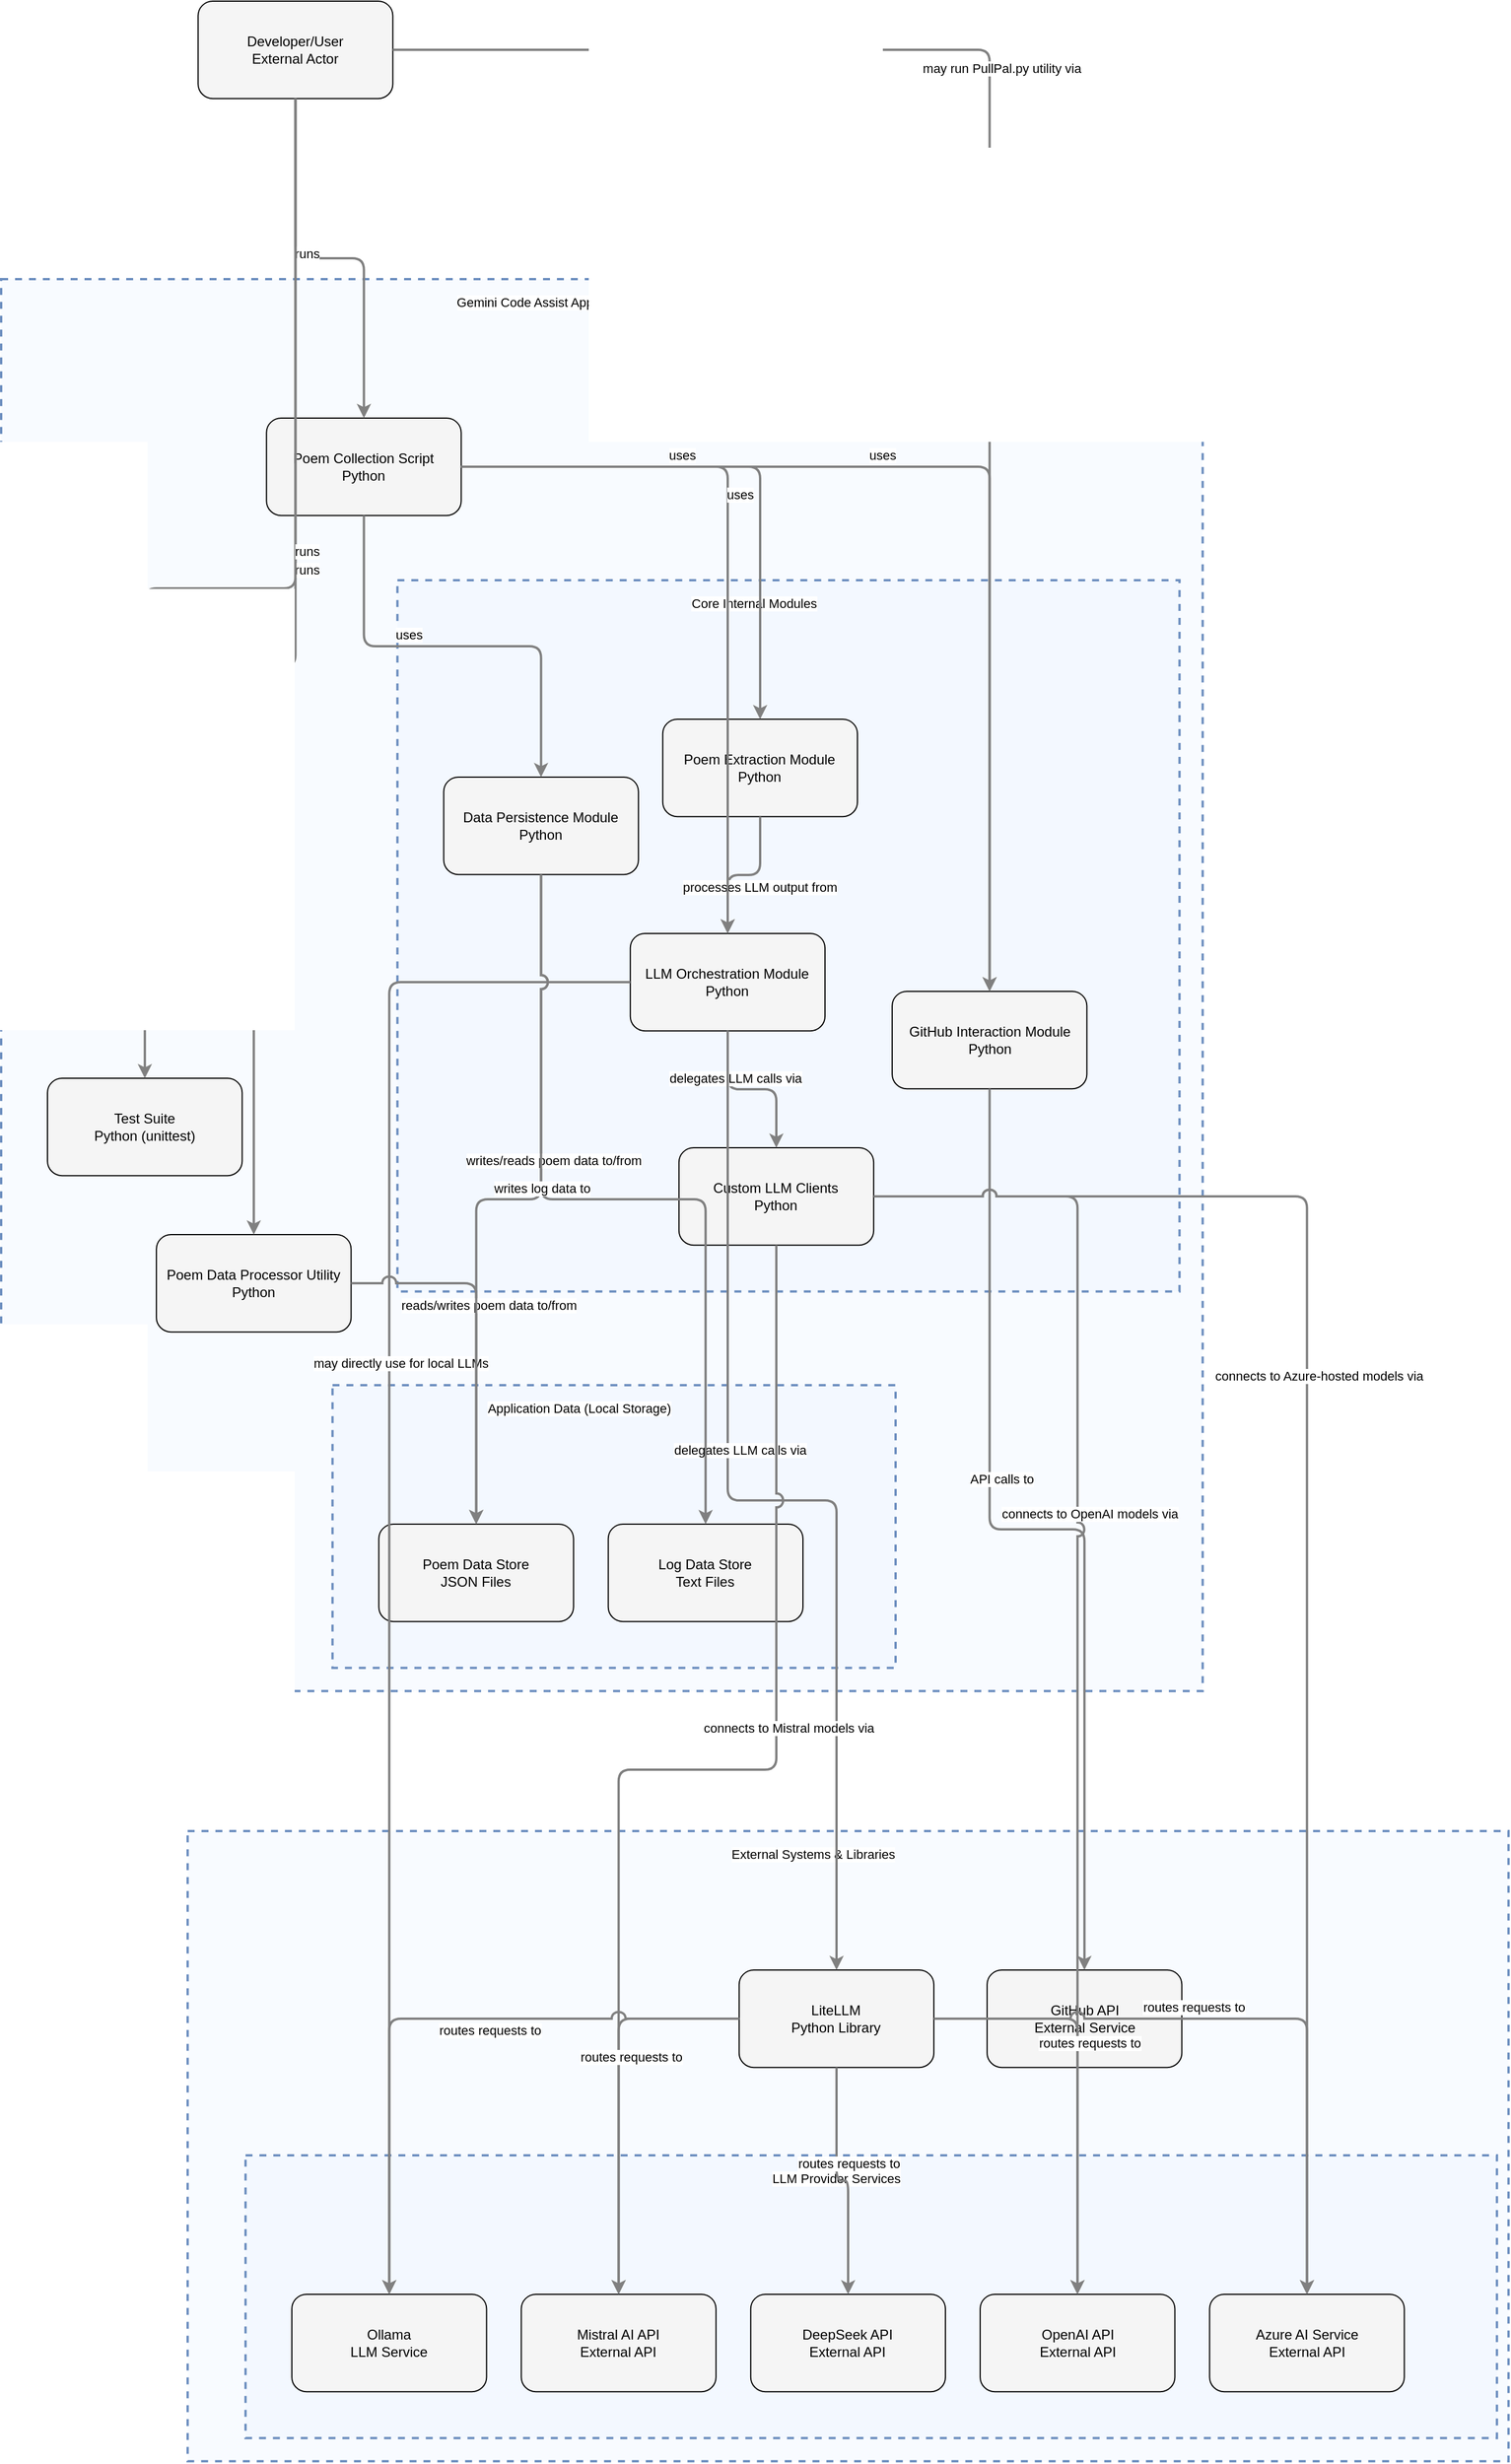 <?xml version="1.0" encoding="UTF-8"?>
      <mxfile version="14.6.5" type="device">
        <diagram id="codeviz-diagram" name="System Diagram">
          <mxGraphModel dx="1000" dy="1000" grid="1" gridSize="10" guides="1" tooltips="1" connect="1" arrows="1" fold="1" page="1" pageScale="1" pageWidth="1169" pageHeight="827" math="0" shadow="0">
            <root>
              <mxCell id="0"/>
              <mxCell id="1" parent="0"/>
              <mxCell id="2557" value="" style="html=1;whiteSpace=wrap;container=1;fillColor=#dae8fc;strokeColor=#6c8ebf;dashed=1;fillOpacity=20;strokeWidth=2;containerType=none;recursiveResize=0;movable=1;resizable=1;autosize=0;dropTarget=0" vertex="1" parent="2556">
                <mxGeometry x="50" y="280" width="1080.789" height="244.079" as="geometry"/>
              </mxCell>
              <mxCell id="2557_label" value="LLM Provider Services" style="edgeLabel;html=1;align=center;verticalAlign=middle;resizable=0;labelBackgroundColor=white;spacing=5" vertex="1" parent="2556">
                <mxGeometry x="58" y="288" width="1004.789" height="24" as="geometry"/>
              </mxCell>
<mxCell id="2559" value="" style="html=1;whiteSpace=wrap;container=1;fillColor=#dae8fc;strokeColor=#6c8ebf;dashed=1;fillOpacity=20;strokeWidth=2;containerType=none;recursiveResize=0;movable=1;resizable=1;autosize=0;dropTarget=0" vertex="1" parent="2558">
                <mxGeometry x="286.184" y="955" width="486.316" height="244.079" as="geometry"/>
              </mxCell>
              <mxCell id="2559_label" value="Application Data (Local Storage)" style="edgeLabel;html=1;align=center;verticalAlign=middle;resizable=0;labelBackgroundColor=white;spacing=5" vertex="1" parent="2558">
                <mxGeometry x="294.184" y="963" width="410.316" height="24" as="geometry"/>
              </mxCell>
<mxCell id="2560" value="" style="html=1;whiteSpace=wrap;container=1;fillColor=#dae8fc;strokeColor=#6c8ebf;dashed=1;fillOpacity=20;strokeWidth=2;containerType=none;recursiveResize=0;movable=1;resizable=1;autosize=0;dropTarget=0" vertex="1" parent="2558">
                <mxGeometry x="342.237" y="260" width="675.473" height="614.079" as="geometry"/>
              </mxCell>
              <mxCell id="2560_label" value="Core Internal Modules" style="edgeLabel;html=1;align=center;verticalAlign=middle;resizable=0;labelBackgroundColor=white;spacing=5" vertex="1" parent="2558">
                <mxGeometry x="350.237" y="268" width="599.473" height="24" as="geometry"/>
              </mxCell>
<mxCell id="2556" value="" style="html=1;whiteSpace=wrap;container=1;fillColor=#dae8fc;strokeColor=#6c8ebf;dashed=1;fillOpacity=20;strokeWidth=2;containerType=none;recursiveResize=0;movable=1;resizable=1;autosize=0;dropTarget=0" vertex="1" parent="1">
                <mxGeometry x="183.066" y="1592" width="1140.789" height="544.079" as="geometry"/>
              </mxCell>
              <mxCell id="2556_label" value="External Systems &amp; Libraries" style="edgeLabel;html=1;align=center;verticalAlign=middle;resizable=0;labelBackgroundColor=white;spacing=5" vertex="1" parent="1">
                <mxGeometry x="191.066" y="1600" width="1064.789" height="24" as="geometry"/>
              </mxCell>
<mxCell id="2558" value="" style="html=1;whiteSpace=wrap;container=1;fillColor=#dae8fc;strokeColor=#6c8ebf;dashed=1;fillOpacity=20;strokeWidth=2;containerType=none;recursiveResize=0;movable=1;resizable=1;autosize=0;dropTarget=0" vertex="1" parent="1">
                <mxGeometry x="22" y="252" width="1037.71" height="1219.079" as="geometry"/>
              </mxCell>
              <mxCell id="2558_label" value="Gemini Code Assist Application System" style="edgeLabel;html=1;align=center;verticalAlign=middle;resizable=0;labelBackgroundColor=white;spacing=5" vertex="1" parent="1">
                <mxGeometry x="30" y="260" width="961.71" height="24" as="geometry"/>
              </mxCell>
              <mxCell id="2561" value="Developer/User&lt;br&gt;External Actor" style="rounded=1;whiteSpace=wrap;html=1;fillColor=#f5f5f5" vertex="1" parent="1">
                    <mxGeometry x="192.118" y="12" width="168.158" height="84.079" as="geometry"/>
                  </mxCell>
<mxCell id="2562" value="Poem Collection Script&lt;br&gt;Python" style="rounded=1;whiteSpace=wrap;html=1;fillColor=#f5f5f5" vertex="1" parent="2558">
                    <mxGeometry x="229.158" y="120" width="168.158" height="84.079" as="geometry"/>
                  </mxCell>
<mxCell id="2563" value="Poem Data Processor Utility&lt;br&gt;Python" style="rounded=1;whiteSpace=wrap;html=1;fillColor=#f5f5f5" vertex="1" parent="2558">
                    <mxGeometry x="134.079" y="825" width="168.158" height="84.079" as="geometry"/>
                  </mxCell>
<mxCell id="2571" value="Test Suite&lt;br&gt;Python (unittest)" style="rounded=1;whiteSpace=wrap;html=1;fillColor=#f5f5f5" vertex="1" parent="2558">
                    <mxGeometry x="40" y="690" width="168.158" height="84.079" as="geometry"/>
                  </mxCell>
<mxCell id="2572" value="GitHub API&lt;br&gt;External Service" style="rounded=1;whiteSpace=wrap;html=1;fillColor=#f5f5f5" vertex="1" parent="2556">
                    <mxGeometry x="690.473" y="120" width="168.158" height="84.079" as="geometry"/>
                  </mxCell>
<mxCell id="2573" value="LiteLLM&lt;br&gt;Python Library" style="rounded=1;whiteSpace=wrap;html=1;fillColor=#f5f5f5" vertex="1" parent="2556">
                    <mxGeometry x="476.316" y="120" width="168.158" height="84.079" as="geometry"/>
                  </mxCell>
<mxCell id="2564" value="GitHub Interaction Module&lt;br&gt;Python" style="rounded=1;whiteSpace=wrap;html=1;fillColor=#f5f5f5" vertex="1" parent="2560">
                    <mxGeometry x="427.316" y="355" width="168.158" height="84.079" as="geometry"/>
                  </mxCell>
<mxCell id="2565" value="LLM Orchestration Module&lt;br&gt;Python" style="rounded=1;whiteSpace=wrap;html=1;fillColor=#f5f5f5" vertex="1" parent="2560">
                    <mxGeometry x="201.132" y="305" width="168.158" height="84.079" as="geometry"/>
                  </mxCell>
<mxCell id="2566" value="Custom LLM Clients&lt;br&gt;Python" style="rounded=1;whiteSpace=wrap;html=1;fillColor=#f5f5f5" vertex="1" parent="2560">
                    <mxGeometry x="243.171" y="490" width="168.158" height="84.079" as="geometry"/>
                  </mxCell>
<mxCell id="2567" value="Poem Extraction Module&lt;br&gt;Python" style="rounded=1;whiteSpace=wrap;html=1;fillColor=#f5f5f5" vertex="1" parent="2560">
                    <mxGeometry x="229.158" y="120" width="168.158" height="84.079" as="geometry"/>
                  </mxCell>
<mxCell id="2568" value="Data Persistence Module&lt;br&gt;Python" style="rounded=1;whiteSpace=wrap;html=1;fillColor=#f5f5f5" vertex="1" parent="2560">
                    <mxGeometry x="40" y="170" width="168.158" height="84.079" as="geometry"/>
                  </mxCell>
<mxCell id="2569" value="Poem Data Store&lt;br&gt;JSON Files" style="rounded=1;whiteSpace=wrap;html=1;fillColor=#f5f5f5" vertex="1" parent="2559">
                    <mxGeometry x="40" y="120" width="168.158" height="84.079" as="geometry"/>
                  </mxCell>
<mxCell id="2570" value="Log Data Store&lt;br&gt;Text Files" style="rounded=1;whiteSpace=wrap;html=1;fillColor=#f5f5f5" vertex="1" parent="2559">
                    <mxGeometry x="238.158" y="120" width="168.158" height="84.079" as="geometry"/>
                  </mxCell>
<mxCell id="2574" value="Azure AI Service&lt;br&gt;External API" style="rounded=1;whiteSpace=wrap;html=1;fillColor=#f5f5f5" vertex="1" parent="2557">
                    <mxGeometry x="832.631" y="120" width="168.158" height="84.079" as="geometry"/>
                  </mxCell>
<mxCell id="2575" value="OpenAI API&lt;br&gt;External API" style="rounded=1;whiteSpace=wrap;html=1;fillColor=#f5f5f5" vertex="1" parent="2557">
                    <mxGeometry x="634.473" y="120" width="168.158" height="84.079" as="geometry"/>
                  </mxCell>
<mxCell id="2576" value="Mistral AI API&lt;br&gt;External API" style="rounded=1;whiteSpace=wrap;html=1;fillColor=#f5f5f5" vertex="1" parent="2557">
                    <mxGeometry x="238.158" y="120" width="168.158" height="84.079" as="geometry"/>
                  </mxCell>
<mxCell id="2577" value="DeepSeek API&lt;br&gt;External API" style="rounded=1;whiteSpace=wrap;html=1;fillColor=#f5f5f5" vertex="1" parent="2557">
                    <mxGeometry x="436.316" y="120" width="168.158" height="84.079" as="geometry"/>
                  </mxCell>
<mxCell id="2578" value="Ollama&lt;br&gt;LLM Service" style="rounded=1;whiteSpace=wrap;html=1;fillColor=#f5f5f5" vertex="1" parent="2557">
                    <mxGeometry x="40" y="120" width="168.158" height="84.079" as="geometry"/>
                  </mxCell>
              <mxCell id="edge-8642" style="edgeStyle=orthogonalEdgeStyle;rounded=1;orthogonalLoop=1;jettySize=auto;html=1;strokeColor=#808080;strokeWidth=2;jumpStyle=arc;jumpSize=10;spacing=15;labelBackgroundColor=white;labelBorderColor=none" edge="1" parent="1" source="2561" target="2562">
                  <mxGeometry relative="1" as="geometry"/>
                </mxCell>
                <mxCell id="edge-8642_label" value="runs" style="edgeLabel;html=1;align=center;verticalAlign=middle;resizable=0;points=[];" vertex="1" connectable="0" parent="edge-8642">
                  <mxGeometry x="-0.2" y="10" relative="1" as="geometry">
                    <mxPoint as="offset"/>
                  </mxGeometry>
                </mxCell>
<mxCell id="edge-8643" style="edgeStyle=orthogonalEdgeStyle;rounded=1;orthogonalLoop=1;jettySize=auto;html=1;strokeColor=#808080;strokeWidth=2;jumpStyle=arc;jumpSize=10;spacing=15;labelBackgroundColor=white;labelBorderColor=none" edge="1" parent="1" source="2561" target="2563">
                  <mxGeometry relative="1" as="geometry"/>
                </mxCell>
                <mxCell id="edge-8643_label" value="runs" style="edgeLabel;html=1;align=center;verticalAlign=middle;resizable=0;points=[];" vertex="1" connectable="0" parent="edge-8643">
                  <mxGeometry x="-0.2" y="10" relative="1" as="geometry">
                    <mxPoint as="offset"/>
                  </mxGeometry>
                </mxCell>
<mxCell id="edge-8644" style="edgeStyle=orthogonalEdgeStyle;rounded=1;orthogonalLoop=1;jettySize=auto;html=1;strokeColor=#808080;strokeWidth=2;jumpStyle=arc;jumpSize=10;spacing=15;labelBackgroundColor=white;labelBorderColor=none" edge="1" parent="1" source="2561" target="2564">
                  <mxGeometry relative="1" as="geometry"/>
                </mxCell>
                <mxCell id="edge-8644_label" value="may run PullPal.py utility via" style="edgeLabel;html=1;align=center;verticalAlign=middle;resizable=0;points=[];" vertex="1" connectable="0" parent="edge-8644">
                  <mxGeometry x="-0.2" y="10" relative="1" as="geometry">
                    <mxPoint as="offset"/>
                  </mxGeometry>
                </mxCell>
<mxCell id="edge-8645" style="edgeStyle=orthogonalEdgeStyle;rounded=1;orthogonalLoop=1;jettySize=auto;html=1;strokeColor=#808080;strokeWidth=2;jumpStyle=arc;jumpSize=10;spacing=15;labelBackgroundColor=white;labelBorderColor=none" edge="1" parent="1" source="2561" target="2571">
                  <mxGeometry relative="1" as="geometry"/>
                </mxCell>
                <mxCell id="edge-8645_label" value="runs" style="edgeLabel;html=1;align=center;verticalAlign=middle;resizable=0;points=[];" vertex="1" connectable="0" parent="edge-8645">
                  <mxGeometry x="-0.2" y="10" relative="1" as="geometry">
                    <mxPoint as="offset"/>
                  </mxGeometry>
                </mxCell>
<mxCell id="edge-8658" style="edgeStyle=orthogonalEdgeStyle;rounded=1;orthogonalLoop=1;jettySize=auto;html=1;strokeColor=#808080;strokeWidth=2;jumpStyle=arc;jumpSize=10;spacing=15;labelBackgroundColor=white;labelBorderColor=none" edge="1" parent="1" source="2567" target="2565">
                  <mxGeometry relative="1" as="geometry"/>
                </mxCell>
                <mxCell id="edge-8658_label" value="processes LLM output from" style="edgeLabel;html=1;align=center;verticalAlign=middle;resizable=0;points=[];" vertex="1" connectable="0" parent="edge-8658">
                  <mxGeometry x="-0.2" y="10" relative="1" as="geometry">
                    <mxPoint as="offset"/>
                  </mxGeometry>
                </mxCell>
<mxCell id="edge-8652" style="edgeStyle=orthogonalEdgeStyle;rounded=1;orthogonalLoop=1;jettySize=auto;html=1;strokeColor=#808080;strokeWidth=2;jumpStyle=arc;jumpSize=10;spacing=15;labelBackgroundColor=white;labelBorderColor=none" edge="1" parent="1" source="2565" target="2566">
                  <mxGeometry relative="1" as="geometry"/>
                </mxCell>
                <mxCell id="edge-8652_label" value="delegates LLM calls via" style="edgeLabel;html=1;align=center;verticalAlign=middle;resizable=0;points=[];" vertex="1" connectable="0" parent="edge-8652">
                  <mxGeometry x="-0.2" y="10" relative="1" as="geometry">
                    <mxPoint as="offset"/>
                  </mxGeometry>
                </mxCell>
<mxCell id="edge-8653" style="edgeStyle=orthogonalEdgeStyle;rounded=1;orthogonalLoop=1;jettySize=auto;html=1;strokeColor=#808080;strokeWidth=2;jumpStyle=arc;jumpSize=10;spacing=15;labelBackgroundColor=white;labelBorderColor=none" edge="1" parent="1" source="2565" target="2573">
                  <mxGeometry relative="1" as="geometry"/>
                </mxCell>
                <mxCell id="edge-8653_label" value="delegates LLM calls via" style="edgeLabel;html=1;align=center;verticalAlign=middle;resizable=0;points=[];" vertex="1" connectable="0" parent="edge-8653">
                  <mxGeometry x="-0.2" y="10" relative="1" as="geometry">
                    <mxPoint as="offset"/>
                  </mxGeometry>
                </mxCell>
<mxCell id="edge-8654" style="edgeStyle=orthogonalEdgeStyle;rounded=1;orthogonalLoop=1;jettySize=auto;html=1;strokeColor=#808080;strokeWidth=2;jumpStyle=arc;jumpSize=10;spacing=15;labelBackgroundColor=white;labelBorderColor=none" edge="1" parent="1" source="2565" target="2578">
                  <mxGeometry relative="1" as="geometry"/>
                </mxCell>
                <mxCell id="edge-8654_label" value="may directly use for local LLMs" style="edgeLabel;html=1;align=center;verticalAlign=middle;resizable=0;points=[];" vertex="1" connectable="0" parent="edge-8654">
                  <mxGeometry x="-0.2" y="10" relative="1" as="geometry">
                    <mxPoint as="offset"/>
                  </mxGeometry>
                </mxCell>
<mxCell id="edge-8646" style="edgeStyle=orthogonalEdgeStyle;rounded=1;orthogonalLoop=1;jettySize=auto;html=1;strokeColor=#808080;strokeWidth=2;jumpStyle=arc;jumpSize=10;spacing=15;labelBackgroundColor=white;labelBorderColor=none" edge="1" parent="1" source="2562" target="2564">
                  <mxGeometry relative="1" as="geometry"/>
                </mxCell>
                <mxCell id="edge-8646_label" value="uses" style="edgeLabel;html=1;align=center;verticalAlign=middle;resizable=0;points=[];" vertex="1" connectable="0" parent="edge-8646">
                  <mxGeometry x="-0.2" y="10" relative="1" as="geometry">
                    <mxPoint as="offset"/>
                  </mxGeometry>
                </mxCell>
<mxCell id="edge-8647" style="edgeStyle=orthogonalEdgeStyle;rounded=1;orthogonalLoop=1;jettySize=auto;html=1;strokeColor=#808080;strokeWidth=2;jumpStyle=arc;jumpSize=10;spacing=15;labelBackgroundColor=white;labelBorderColor=none" edge="1" parent="1" source="2562" target="2565">
                  <mxGeometry relative="1" as="geometry"/>
                </mxCell>
                <mxCell id="edge-8647_label" value="uses" style="edgeLabel;html=1;align=center;verticalAlign=middle;resizable=0;points=[];" vertex="1" connectable="0" parent="edge-8647">
                  <mxGeometry x="-0.2" y="10" relative="1" as="geometry">
                    <mxPoint as="offset"/>
                  </mxGeometry>
                </mxCell>
<mxCell id="edge-8648" style="edgeStyle=orthogonalEdgeStyle;rounded=1;orthogonalLoop=1;jettySize=auto;html=1;strokeColor=#808080;strokeWidth=2;jumpStyle=arc;jumpSize=10;spacing=15;labelBackgroundColor=white;labelBorderColor=none" edge="1" parent="1" source="2562" target="2567">
                  <mxGeometry relative="1" as="geometry"/>
                </mxCell>
                <mxCell id="edge-8648_label" value="uses" style="edgeLabel;html=1;align=center;verticalAlign=middle;resizable=0;points=[];" vertex="1" connectable="0" parent="edge-8648">
                  <mxGeometry x="-0.2" y="10" relative="1" as="geometry">
                    <mxPoint as="offset"/>
                  </mxGeometry>
                </mxCell>
<mxCell id="edge-8649" style="edgeStyle=orthogonalEdgeStyle;rounded=1;orthogonalLoop=1;jettySize=auto;html=1;strokeColor=#808080;strokeWidth=2;jumpStyle=arc;jumpSize=10;spacing=15;labelBackgroundColor=white;labelBorderColor=none" edge="1" parent="1" source="2562" target="2568">
                  <mxGeometry relative="1" as="geometry"/>
                </mxCell>
                <mxCell id="edge-8649_label" value="uses" style="edgeLabel;html=1;align=center;verticalAlign=middle;resizable=0;points=[];" vertex="1" connectable="0" parent="edge-8649">
                  <mxGeometry x="-0.2" y="10" relative="1" as="geometry">
                    <mxPoint as="offset"/>
                  </mxGeometry>
                </mxCell>
<mxCell id="edge-8651" style="edgeStyle=orthogonalEdgeStyle;rounded=1;orthogonalLoop=1;jettySize=auto;html=1;strokeColor=#808080;strokeWidth=2;jumpStyle=arc;jumpSize=10;spacing=15;labelBackgroundColor=white;labelBorderColor=none" edge="1" parent="1" source="2564" target="2572">
                  <mxGeometry relative="1" as="geometry"/>
                </mxCell>
                <mxCell id="edge-8651_label" value="API calls to" style="edgeLabel;html=1;align=center;verticalAlign=middle;resizable=0;points=[];" vertex="1" connectable="0" parent="edge-8651">
                  <mxGeometry x="-0.2" y="10" relative="1" as="geometry">
                    <mxPoint as="offset"/>
                  </mxGeometry>
                </mxCell>
<mxCell id="edge-8655" style="edgeStyle=orthogonalEdgeStyle;rounded=1;orthogonalLoop=1;jettySize=auto;html=1;strokeColor=#808080;strokeWidth=2;jumpStyle=arc;jumpSize=10;spacing=15;labelBackgroundColor=white;labelBorderColor=none" edge="1" parent="1" source="2566" target="2574">
                  <mxGeometry relative="1" as="geometry"/>
                </mxCell>
                <mxCell id="edge-8655_label" value="connects to Azure-hosted models via" style="edgeLabel;html=1;align=center;verticalAlign=middle;resizable=0;points=[];" vertex="1" connectable="0" parent="edge-8655">
                  <mxGeometry x="-0.2" y="10" relative="1" as="geometry">
                    <mxPoint as="offset"/>
                  </mxGeometry>
                </mxCell>
<mxCell id="edge-8656" style="edgeStyle=orthogonalEdgeStyle;rounded=1;orthogonalLoop=1;jettySize=auto;html=1;strokeColor=#808080;strokeWidth=2;jumpStyle=arc;jumpSize=10;spacing=15;labelBackgroundColor=white;labelBorderColor=none" edge="1" parent="1" source="2566" target="2575">
                  <mxGeometry relative="1" as="geometry"/>
                </mxCell>
                <mxCell id="edge-8656_label" value="connects to OpenAI models via" style="edgeLabel;html=1;align=center;verticalAlign=middle;resizable=0;points=[];" vertex="1" connectable="0" parent="edge-8656">
                  <mxGeometry x="-0.2" y="10" relative="1" as="geometry">
                    <mxPoint as="offset"/>
                  </mxGeometry>
                </mxCell>
<mxCell id="edge-8657" style="edgeStyle=orthogonalEdgeStyle;rounded=1;orthogonalLoop=1;jettySize=auto;html=1;strokeColor=#808080;strokeWidth=2;jumpStyle=arc;jumpSize=10;spacing=15;labelBackgroundColor=white;labelBorderColor=none" edge="1" parent="1" source="2566" target="2576">
                  <mxGeometry relative="1" as="geometry"/>
                </mxCell>
                <mxCell id="edge-8657_label" value="connects to Mistral models via" style="edgeLabel;html=1;align=center;verticalAlign=middle;resizable=0;points=[];" vertex="1" connectable="0" parent="edge-8657">
                  <mxGeometry x="-0.2" y="10" relative="1" as="geometry">
                    <mxPoint as="offset"/>
                  </mxGeometry>
                </mxCell>
<mxCell id="edge-8661" style="edgeStyle=orthogonalEdgeStyle;rounded=1;orthogonalLoop=1;jettySize=auto;html=1;strokeColor=#808080;strokeWidth=2;jumpStyle=arc;jumpSize=10;spacing=15;labelBackgroundColor=white;labelBorderColor=none" edge="1" parent="1" source="2573" target="2574">
                  <mxGeometry relative="1" as="geometry"/>
                </mxCell>
                <mxCell id="edge-8661_label" value="routes requests to" style="edgeLabel;html=1;align=center;verticalAlign=middle;resizable=0;points=[];" vertex="1" connectable="0" parent="edge-8661">
                  <mxGeometry x="-0.2" y="10" relative="1" as="geometry">
                    <mxPoint as="offset"/>
                  </mxGeometry>
                </mxCell>
<mxCell id="edge-8662" style="edgeStyle=orthogonalEdgeStyle;rounded=1;orthogonalLoop=1;jettySize=auto;html=1;strokeColor=#808080;strokeWidth=2;jumpStyle=arc;jumpSize=10;spacing=15;labelBackgroundColor=white;labelBorderColor=none" edge="1" parent="1" source="2573" target="2575">
                  <mxGeometry relative="1" as="geometry"/>
                </mxCell>
                <mxCell id="edge-8662_label" value="routes requests to" style="edgeLabel;html=1;align=center;verticalAlign=middle;resizable=0;points=[];" vertex="1" connectable="0" parent="edge-8662">
                  <mxGeometry x="-0.2" y="10" relative="1" as="geometry">
                    <mxPoint as="offset"/>
                  </mxGeometry>
                </mxCell>
<mxCell id="edge-8663" style="edgeStyle=orthogonalEdgeStyle;rounded=1;orthogonalLoop=1;jettySize=auto;html=1;strokeColor=#808080;strokeWidth=2;jumpStyle=arc;jumpSize=10;spacing=15;labelBackgroundColor=white;labelBorderColor=none" edge="1" parent="1" source="2573" target="2576">
                  <mxGeometry relative="1" as="geometry"/>
                </mxCell>
                <mxCell id="edge-8663_label" value="routes requests to" style="edgeLabel;html=1;align=center;verticalAlign=middle;resizable=0;points=[];" vertex="1" connectable="0" parent="edge-8663">
                  <mxGeometry x="-0.2" y="10" relative="1" as="geometry">
                    <mxPoint as="offset"/>
                  </mxGeometry>
                </mxCell>
<mxCell id="edge-8664" style="edgeStyle=orthogonalEdgeStyle;rounded=1;orthogonalLoop=1;jettySize=auto;html=1;strokeColor=#808080;strokeWidth=2;jumpStyle=arc;jumpSize=10;spacing=15;labelBackgroundColor=white;labelBorderColor=none" edge="1" parent="1" source="2573" target="2577">
                  <mxGeometry relative="1" as="geometry"/>
                </mxCell>
                <mxCell id="edge-8664_label" value="routes requests to" style="edgeLabel;html=1;align=center;verticalAlign=middle;resizable=0;points=[];" vertex="1" connectable="0" parent="edge-8664">
                  <mxGeometry x="-0.2" y="10" relative="1" as="geometry">
                    <mxPoint as="offset"/>
                  </mxGeometry>
                </mxCell>
<mxCell id="edge-8665" style="edgeStyle=orthogonalEdgeStyle;rounded=1;orthogonalLoop=1;jettySize=auto;html=1;strokeColor=#808080;strokeWidth=2;jumpStyle=arc;jumpSize=10;spacing=15;labelBackgroundColor=white;labelBorderColor=none" edge="1" parent="1" source="2573" target="2578">
                  <mxGeometry relative="1" as="geometry"/>
                </mxCell>
                <mxCell id="edge-8665_label" value="routes requests to" style="edgeLabel;html=1;align=center;verticalAlign=middle;resizable=0;points=[];" vertex="1" connectable="0" parent="edge-8665">
                  <mxGeometry x="-0.2" y="10" relative="1" as="geometry">
                    <mxPoint as="offset"/>
                  </mxGeometry>
                </mxCell>
<mxCell id="edge-8650" style="edgeStyle=orthogonalEdgeStyle;rounded=1;orthogonalLoop=1;jettySize=auto;html=1;strokeColor=#808080;strokeWidth=2;jumpStyle=arc;jumpSize=10;spacing=15;labelBackgroundColor=white;labelBorderColor=none" edge="1" parent="1" source="2563" target="2569">
                  <mxGeometry relative="1" as="geometry"/>
                </mxCell>
                <mxCell id="edge-8650_label" value="reads/writes poem data to/from" style="edgeLabel;html=1;align=center;verticalAlign=middle;resizable=0;points=[];" vertex="1" connectable="0" parent="edge-8650">
                  <mxGeometry x="-0.2" y="10" relative="1" as="geometry">
                    <mxPoint as="offset"/>
                  </mxGeometry>
                </mxCell>
<mxCell id="edge-8659" style="edgeStyle=orthogonalEdgeStyle;rounded=1;orthogonalLoop=1;jettySize=auto;html=1;strokeColor=#808080;strokeWidth=2;jumpStyle=arc;jumpSize=10;spacing=15;labelBackgroundColor=white;labelBorderColor=none" edge="1" parent="1" source="2568" target="2569">
                  <mxGeometry relative="1" as="geometry"/>
                </mxCell>
                <mxCell id="edge-8659_label" value="writes/reads poem data to/from" style="edgeLabel;html=1;align=center;verticalAlign=middle;resizable=0;points=[];" vertex="1" connectable="0" parent="edge-8659">
                  <mxGeometry x="-0.2" y="10" relative="1" as="geometry">
                    <mxPoint as="offset"/>
                  </mxGeometry>
                </mxCell>
<mxCell id="edge-8660" style="edgeStyle=orthogonalEdgeStyle;rounded=1;orthogonalLoop=1;jettySize=auto;html=1;strokeColor=#808080;strokeWidth=2;jumpStyle=arc;jumpSize=10;spacing=15;labelBackgroundColor=white;labelBorderColor=none" edge="1" parent="1" source="2568" target="2570">
                  <mxGeometry relative="1" as="geometry"/>
                </mxCell>
                <mxCell id="edge-8660_label" value="writes log data to" style="edgeLabel;html=1;align=center;verticalAlign=middle;resizable=0;points=[];" vertex="1" connectable="0" parent="edge-8660">
                  <mxGeometry x="-0.2" y="10" relative="1" as="geometry">
                    <mxPoint as="offset"/>
                  </mxGeometry>
                </mxCell>
            </root>
          </mxGraphModel>
        </diagram>
      </mxfile>